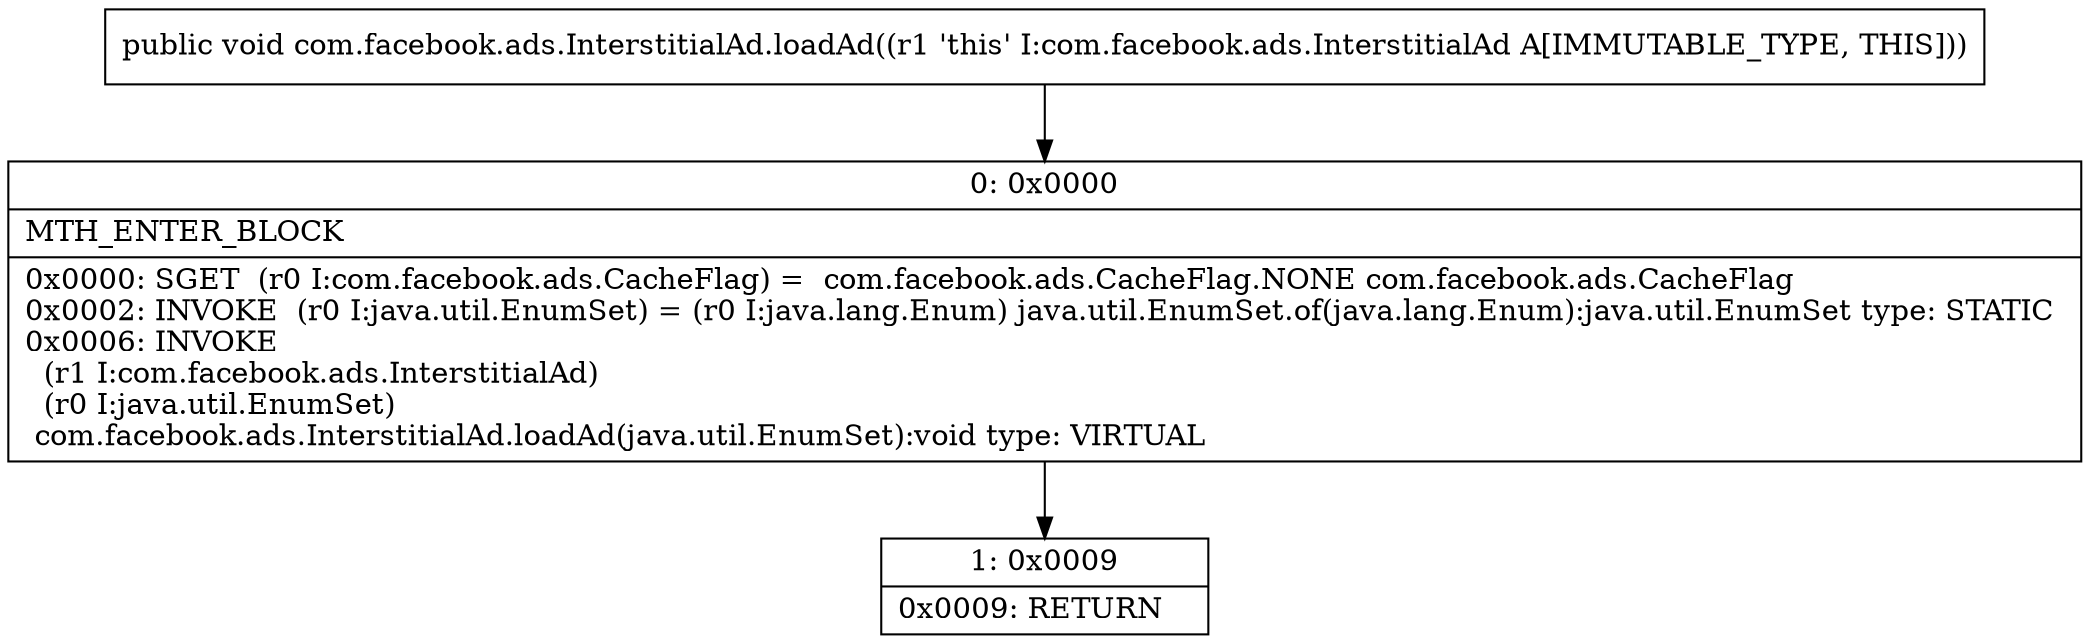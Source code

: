 digraph "CFG forcom.facebook.ads.InterstitialAd.loadAd()V" {
Node_0 [shape=record,label="{0\:\ 0x0000|MTH_ENTER_BLOCK\l|0x0000: SGET  (r0 I:com.facebook.ads.CacheFlag) =  com.facebook.ads.CacheFlag.NONE com.facebook.ads.CacheFlag \l0x0002: INVOKE  (r0 I:java.util.EnumSet) = (r0 I:java.lang.Enum) java.util.EnumSet.of(java.lang.Enum):java.util.EnumSet type: STATIC \l0x0006: INVOKE  \l  (r1 I:com.facebook.ads.InterstitialAd)\l  (r0 I:java.util.EnumSet)\l com.facebook.ads.InterstitialAd.loadAd(java.util.EnumSet):void type: VIRTUAL \l}"];
Node_1 [shape=record,label="{1\:\ 0x0009|0x0009: RETURN   \l}"];
MethodNode[shape=record,label="{public void com.facebook.ads.InterstitialAd.loadAd((r1 'this' I:com.facebook.ads.InterstitialAd A[IMMUTABLE_TYPE, THIS])) }"];
MethodNode -> Node_0;
Node_0 -> Node_1;
}

